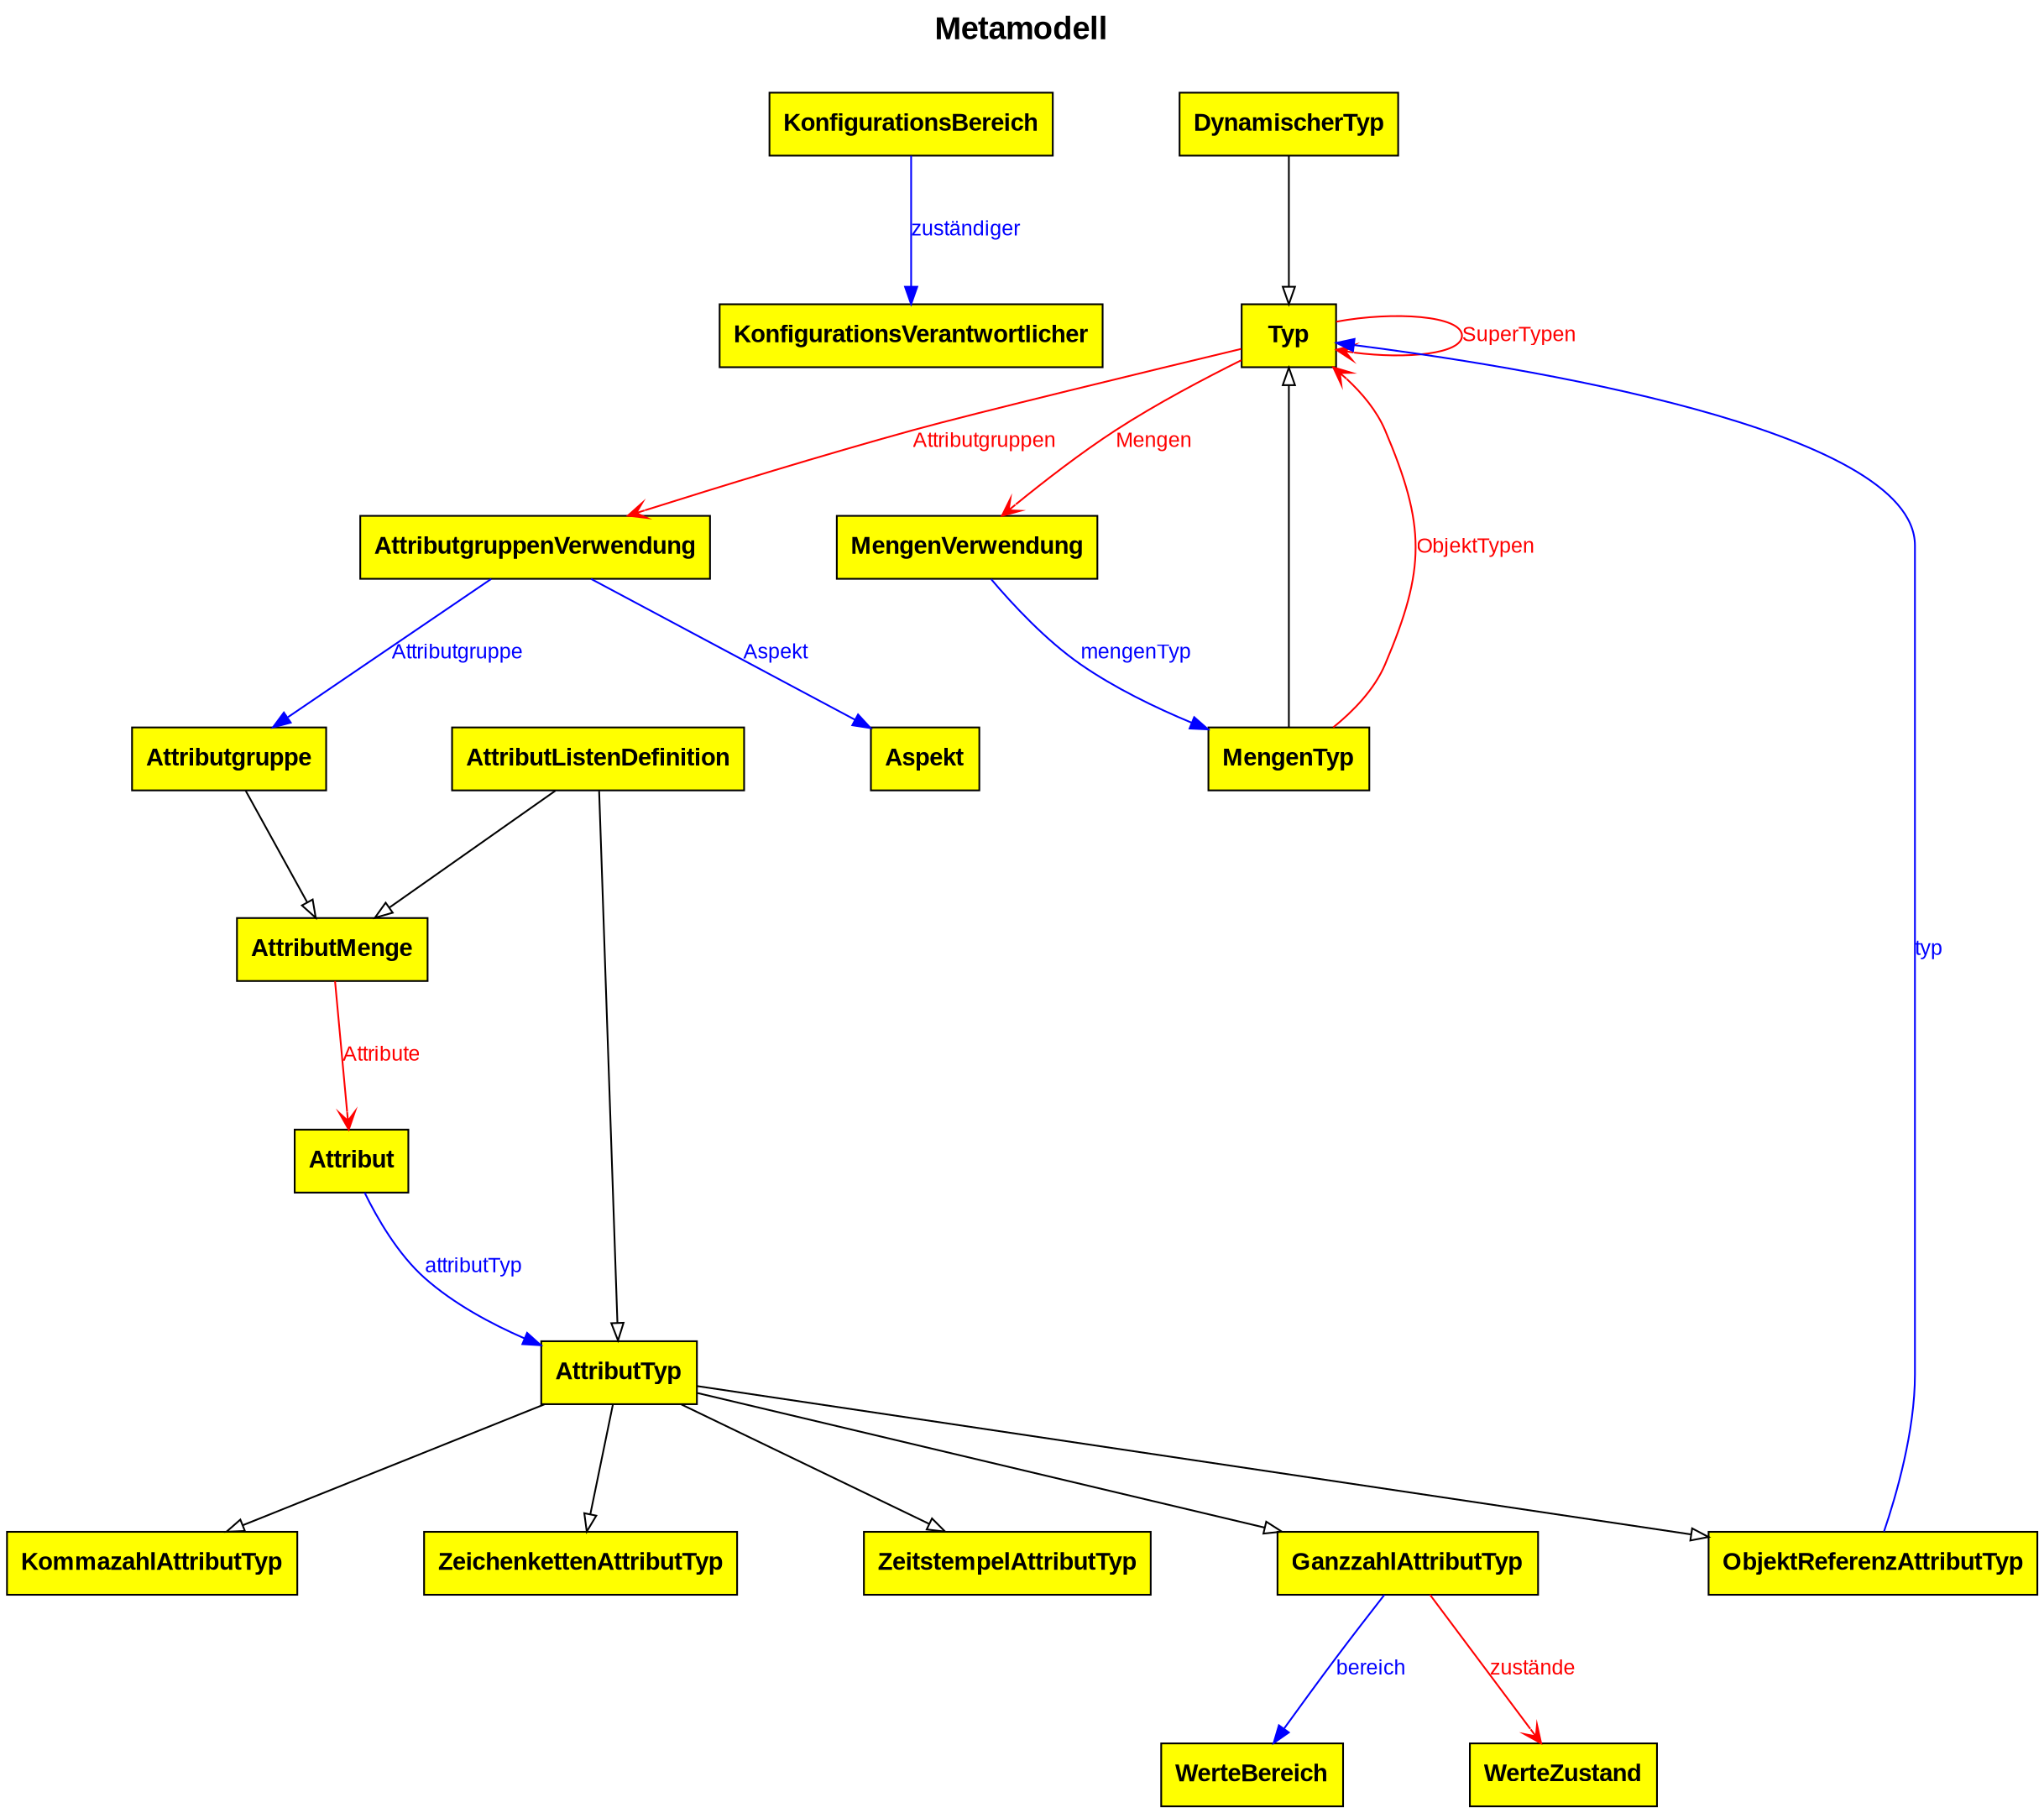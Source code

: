 digraph {

  fontname="Arial bold" fontsize=18
  label="Metamodell\n\n"
  labelloc=t

  graph [ranksep=1 nodesep=1];
  node [fillcolor=yellow shape=rect style=filled fontname="Arial bold" fontsize=14]
  edge [fontname=Arial fontsize=12]

  KonfigurationsBereich -> KonfigurationsVerantwortlicher [label=zuständiger color=blue fontcolor=blue]

  Typ -> MengenVerwendung [label=Mengen arrowhead=vee color=red fontcolor=red]
  Typ -> Typ [label=SuperTypen arrowhead=vee color=red fontcolor=red]
  Typ -> AttributgruppenVerwendung [label=Attributgruppen arrowhead=vee color=red fontcolor=red]

  DynamischerTyp -> Typ [arrowhead=onormal]

  MengenVerwendung -> MengenTyp [label=mengenTyp color=blue fontcolor=blue]

  MengenTyp -> Typ [arrowhead=onormal]
  MengenTyp -> Typ [label=ObjektTypen arrowhead=vee color=red fontcolor=red]

  AttributgruppenVerwendung -> Attributgruppe [label=Attributgruppe color=blue fontcolor=blue]
  AttributgruppenVerwendung -> Aspekt [label=Aspekt color=blue fontcolor=blue]

  Attributgruppe -> AttributMenge [arrowhead=onormal]

  AttributListenDefinition -> AttributTyp [arrowhead=onormal]
  AttributListenDefinition -> AttributMenge [arrowhead=onormal]

  AttributMenge -> Attribut [label=Attribute arrowhead=vee color=red fontcolor=red]

  Attribut -> AttributTyp [label=attributTyp color=blue fontcolor=blue]

  AttributTyp -> GanzzahlAttributTyp [arrowhead=onormal]
  GanzzahlAttributTyp -> WerteBereich [label=bereich color=blue fontcolor=blue]
  GanzzahlAttributTyp -> WerteZustand [label=zustände arrowhead=vee color=red fontcolor=red]

  AttributTyp -> KommazahlAttributTyp [arrowhead=onormal]

  AttributTyp -> ObjektReferenzAttributTyp [arrowhead=onormal]
  ObjektReferenzAttributTyp -> Typ [label=typ color=blue fontcolor=blue]

  AttributTyp -> ZeichenkettenAttributTyp [arrowhead=onormal]

  AttributTyp -> ZeitstempelAttributTyp [arrowhead=onormal]

}
